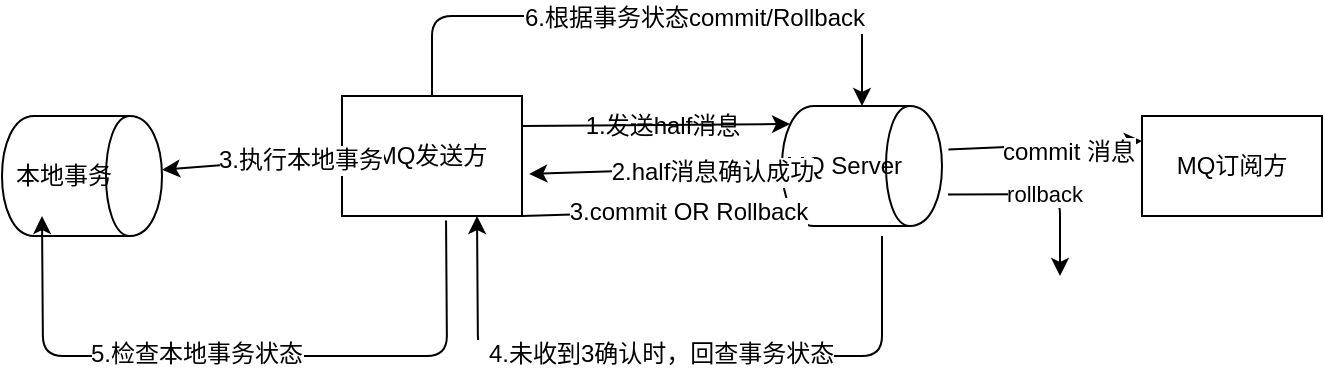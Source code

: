 <mxfile version="12.5.8" type="github"><diagram id="VP-44zXq2nMrPTObUwi5" name="Page-1"><mxGraphModel dx="1038" dy="531" grid="1" gridSize="10" guides="1" tooltips="1" connect="1" arrows="1" fold="1" page="1" pageScale="1" pageWidth="827" pageHeight="1169" math="0" shadow="0"><root><mxCell id="0"/><mxCell id="1" parent="0"/><mxCell id="_xo01OdngToIKyltf1UR-1" value="本地事务" style="shape=cylinder;whiteSpace=wrap;html=1;boundedLbl=1;backgroundOutline=1;direction=south;" vertex="1" parent="1"><mxGeometry x="20" y="120" width="80" height="60" as="geometry"/></mxCell><mxCell id="_xo01OdngToIKyltf1UR-2" value="MQ发送方" style="rounded=0;whiteSpace=wrap;html=1;" vertex="1" parent="1"><mxGeometry x="190" y="110" width="90" height="60" as="geometry"/></mxCell><mxCell id="_xo01OdngToIKyltf1UR-3" value="MQ Server" style="shape=cylinder;whiteSpace=wrap;html=1;boundedLbl=1;backgroundOutline=1;direction=south;" vertex="1" parent="1"><mxGeometry x="410" y="115" width="80" height="60" as="geometry"/></mxCell><mxCell id="_xo01OdngToIKyltf1UR-4" value="MQ订阅方" style="rounded=0;whiteSpace=wrap;html=1;" vertex="1" parent="1"><mxGeometry x="590" y="120" width="90" height="50" as="geometry"/></mxCell><mxCell id="_xo01OdngToIKyltf1UR-5" value="" style="endArrow=classic;html=1;exitX=1;exitY=0.25;exitDx=0;exitDy=0;entryX=0.15;entryY=0.95;entryDx=0;entryDy=0;entryPerimeter=0;" edge="1" parent="1" source="_xo01OdngToIKyltf1UR-2" target="_xo01OdngToIKyltf1UR-3"><mxGeometry width="50" height="50" relative="1" as="geometry"><mxPoint x="290" y="180" as="sourcePoint"/><mxPoint x="340" y="130" as="targetPoint"/></mxGeometry></mxCell><mxCell id="_xo01OdngToIKyltf1UR-6" value="1.发送half消息" style="text;html=1;align=center;verticalAlign=middle;resizable=0;points=[];autosize=1;" vertex="1" parent="1"><mxGeometry x="305" y="115" width="90" height="20" as="geometry"/></mxCell><mxCell id="_xo01OdngToIKyltf1UR-7" value="" style="endArrow=classic;html=1;exitX=0.5;exitY=1;exitDx=0;exitDy=0;entryX=1.04;entryY=0.65;entryDx=0;entryDy=0;entryPerimeter=0;" edge="1" parent="1" source="_xo01OdngToIKyltf1UR-3" target="_xo01OdngToIKyltf1UR-2"><mxGeometry width="50" height="50" relative="1" as="geometry"><mxPoint x="50" y="250" as="sourcePoint"/><mxPoint x="100" y="200" as="targetPoint"/></mxGeometry></mxCell><mxCell id="_xo01OdngToIKyltf1UR-8" value="2.half消息确认成功" style="text;html=1;align=center;verticalAlign=middle;resizable=0;points=[];labelBackgroundColor=#ffffff;" vertex="1" connectable="0" parent="_xo01OdngToIKyltf1UR-7"><mxGeometry x="-0.442" y="2" relative="1" as="geometry"><mxPoint as="offset"/></mxGeometry></mxCell><mxCell id="_xo01OdngToIKyltf1UR-9" value="" style="endArrow=classic;html=1;exitX=0;exitY=0.5;exitDx=0;exitDy=0;" edge="1" parent="1" source="_xo01OdngToIKyltf1UR-2" target="_xo01OdngToIKyltf1UR-1"><mxGeometry width="50" height="50" relative="1" as="geometry"><mxPoint x="120" y="260" as="sourcePoint"/><mxPoint x="170" y="210" as="targetPoint"/></mxGeometry></mxCell><mxCell id="_xo01OdngToIKyltf1UR-10" value="3.执行本地事务" style="text;html=1;align=center;verticalAlign=middle;resizable=0;points=[];labelBackgroundColor=#ffffff;" vertex="1" connectable="0" parent="_xo01OdngToIKyltf1UR-9"><mxGeometry x="-0.529" relative="1" as="geometry"><mxPoint as="offset"/></mxGeometry></mxCell><mxCell id="_xo01OdngToIKyltf1UR-11" value="" style="endArrow=classic;html=1;exitX=1;exitY=1;exitDx=0;exitDy=0;entryX=0.85;entryY=0.95;entryDx=0;entryDy=0;entryPerimeter=0;" edge="1" parent="1" source="_xo01OdngToIKyltf1UR-2" target="_xo01OdngToIKyltf1UR-3"><mxGeometry width="50" height="50" relative="1" as="geometry"><mxPoint x="300" y="280" as="sourcePoint"/><mxPoint x="350" y="230" as="targetPoint"/></mxGeometry></mxCell><mxCell id="_xo01OdngToIKyltf1UR-12" value="3.commit OR Rollback" style="text;html=1;align=center;verticalAlign=middle;resizable=0;points=[];labelBackgroundColor=#ffffff;" vertex="1" connectable="0" parent="_xo01OdngToIKyltf1UR-11"><mxGeometry x="0.236" relative="1" as="geometry"><mxPoint as="offset"/></mxGeometry></mxCell><mxCell id="_xo01OdngToIKyltf1UR-13" value="" style="endArrow=classic;html=1;entryX=0.75;entryY=1;entryDx=0;entryDy=0;" edge="1" parent="1" target="_xo01OdngToIKyltf1UR-2"><mxGeometry width="50" height="50" relative="1" as="geometry"><mxPoint x="460" y="180" as="sourcePoint"/><mxPoint x="260" y="180" as="targetPoint"/><Array as="points"><mxPoint x="460" y="240"/><mxPoint x="258" y="240"/></Array></mxGeometry></mxCell><mxCell id="_xo01OdngToIKyltf1UR-14" value="&amp;nbsp; &amp;nbsp; &amp;nbsp; &amp;nbsp; &amp;nbsp; &amp;nbsp;4.未收到3确认时，回查事务状态" style="text;html=1;align=center;verticalAlign=middle;resizable=0;points=[];labelBackgroundColor=#ffffff;" vertex="1" connectable="0" parent="_xo01OdngToIKyltf1UR-13"><mxGeometry x="0.14" y="-1" relative="1" as="geometry"><mxPoint as="offset"/></mxGeometry></mxCell><mxCell id="_xo01OdngToIKyltf1UR-15" value="" style="endArrow=classic;html=1;entryX=0.75;entryY=1;entryDx=0;entryDy=0;exitX=0.578;exitY=1.037;exitDx=0;exitDy=0;exitPerimeter=0;" edge="1" parent="1" source="_xo01OdngToIKyltf1UR-2"><mxGeometry width="50" height="50" relative="1" as="geometry"><mxPoint x="242.5" y="180" as="sourcePoint"/><mxPoint x="40" y="170" as="targetPoint"/><Array as="points"><mxPoint x="242.5" y="240"/><mxPoint x="40.5" y="240"/></Array></mxGeometry></mxCell><mxCell id="_xo01OdngToIKyltf1UR-16" value="5.检查本地事务状态" style="text;html=1;align=center;verticalAlign=middle;resizable=0;points=[];labelBackgroundColor=#ffffff;" vertex="1" connectable="0" parent="_xo01OdngToIKyltf1UR-15"><mxGeometry x="0.14" y="-1" relative="1" as="geometry"><mxPoint as="offset"/></mxGeometry></mxCell><mxCell id="_xo01OdngToIKyltf1UR-17" value="" style="endArrow=classic;html=1;entryX=0;entryY=0.5;entryDx=0;entryDy=0;exitX=0.5;exitY=0;exitDx=0;exitDy=0;" edge="1" parent="1" source="_xo01OdngToIKyltf1UR-2" target="_xo01OdngToIKyltf1UR-3"><mxGeometry width="50" height="50" relative="1" as="geometry"><mxPoint x="422.02" y="12.22" as="sourcePoint"/><mxPoint x="220" y="10" as="targetPoint"/><Array as="points"><mxPoint x="235" y="70"/><mxPoint x="330" y="70"/><mxPoint x="450" y="70"/></Array></mxGeometry></mxCell><mxCell id="_xo01OdngToIKyltf1UR-18" value="6.根据事务状态commit/Rollback" style="text;html=1;align=center;verticalAlign=middle;resizable=0;points=[];labelBackgroundColor=#ffffff;" vertex="1" connectable="0" parent="_xo01OdngToIKyltf1UR-17"><mxGeometry x="0.14" y="-1" relative="1" as="geometry"><mxPoint as="offset"/></mxGeometry></mxCell><mxCell id="_xo01OdngToIKyltf1UR-19" value="" style="endArrow=classic;html=1;exitX=0.363;exitY=-0.04;exitDx=0;exitDy=0;exitPerimeter=0;entryX=0;entryY=0.25;entryDx=0;entryDy=0;" edge="1" parent="1" source="_xo01OdngToIKyltf1UR-3" target="_xo01OdngToIKyltf1UR-4"><mxGeometry width="50" height="50" relative="1" as="geometry"><mxPoint x="530" y="90" as="sourcePoint"/><mxPoint x="580" y="40" as="targetPoint"/></mxGeometry></mxCell><mxCell id="_xo01OdngToIKyltf1UR-20" value="commit 消息" style="text;html=1;align=center;verticalAlign=middle;resizable=0;points=[];labelBackgroundColor=#ffffff;" vertex="1" connectable="0" parent="_xo01OdngToIKyltf1UR-19"><mxGeometry x="0.232" y="-4" relative="1" as="geometry"><mxPoint as="offset"/></mxGeometry></mxCell><mxCell id="_xo01OdngToIKyltf1UR-21" value="rollback" style="endArrow=classic;html=1;exitX=0.737;exitY=-0.05;exitDx=0;exitDy=0;exitPerimeter=0;" edge="1" parent="1"><mxGeometry width="50" height="50" relative="1" as="geometry"><mxPoint x="493" y="159.22" as="sourcePoint"/><mxPoint x="549" y="200" as="targetPoint"/><Array as="points"><mxPoint x="549" y="159"/></Array></mxGeometry></mxCell></root></mxGraphModel></diagram></mxfile>